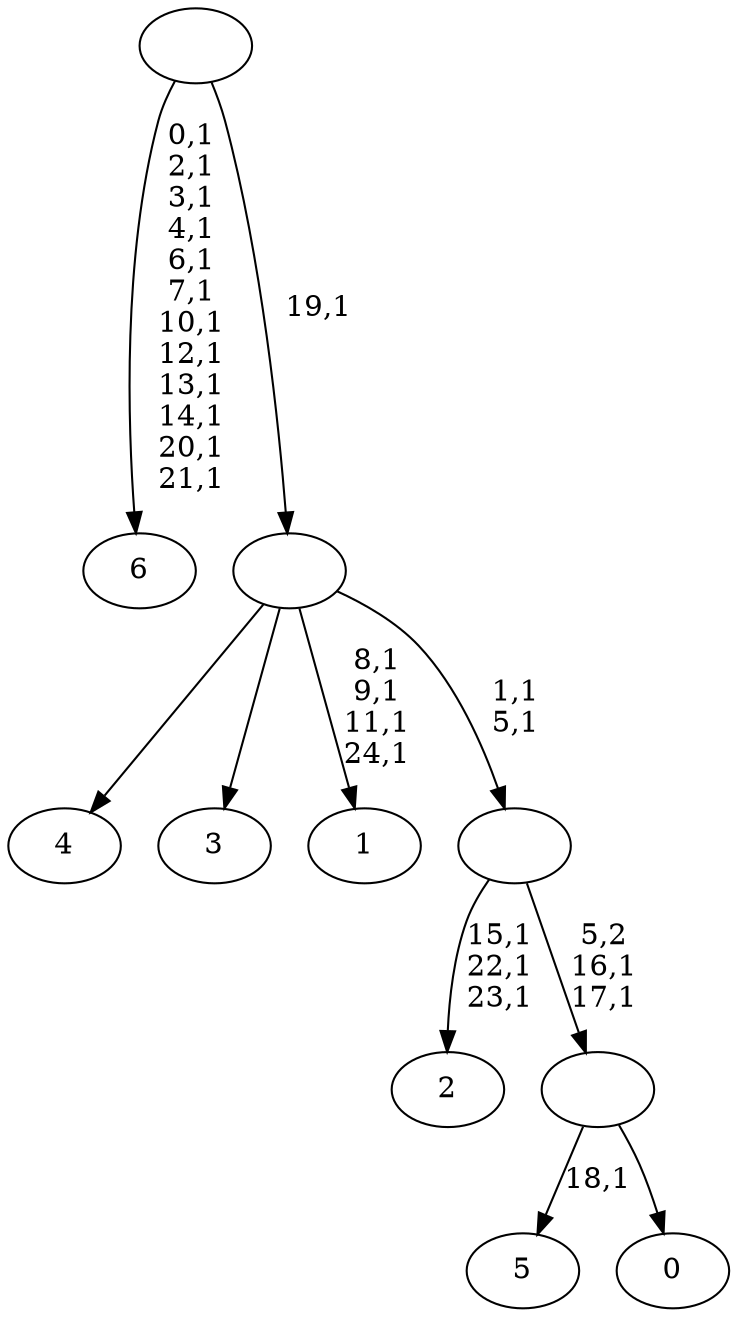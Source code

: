 digraph T {
	32 [label="6"]
	19 [label="5"]
	17 [label="4"]
	16 [label="3"]
	15 [label="2"]
	11 [label="1"]
	6 [label="0"]
	5 [label=""]
	3 [label=""]
	1 [label=""]
	0 [label=""]
	5 -> 19 [label="18,1"]
	5 -> 6 [label=""]
	3 -> 5 [label="5,2\n16,1\n17,1"]
	3 -> 15 [label="15,1\n22,1\n23,1"]
	1 -> 3 [label="1,1\n5,1"]
	1 -> 11 [label="8,1\n9,1\n11,1\n24,1"]
	1 -> 17 [label=""]
	1 -> 16 [label=""]
	0 -> 32 [label="0,1\n2,1\n3,1\n4,1\n6,1\n7,1\n10,1\n12,1\n13,1\n14,1\n20,1\n21,1"]
	0 -> 1 [label="19,1"]
}
